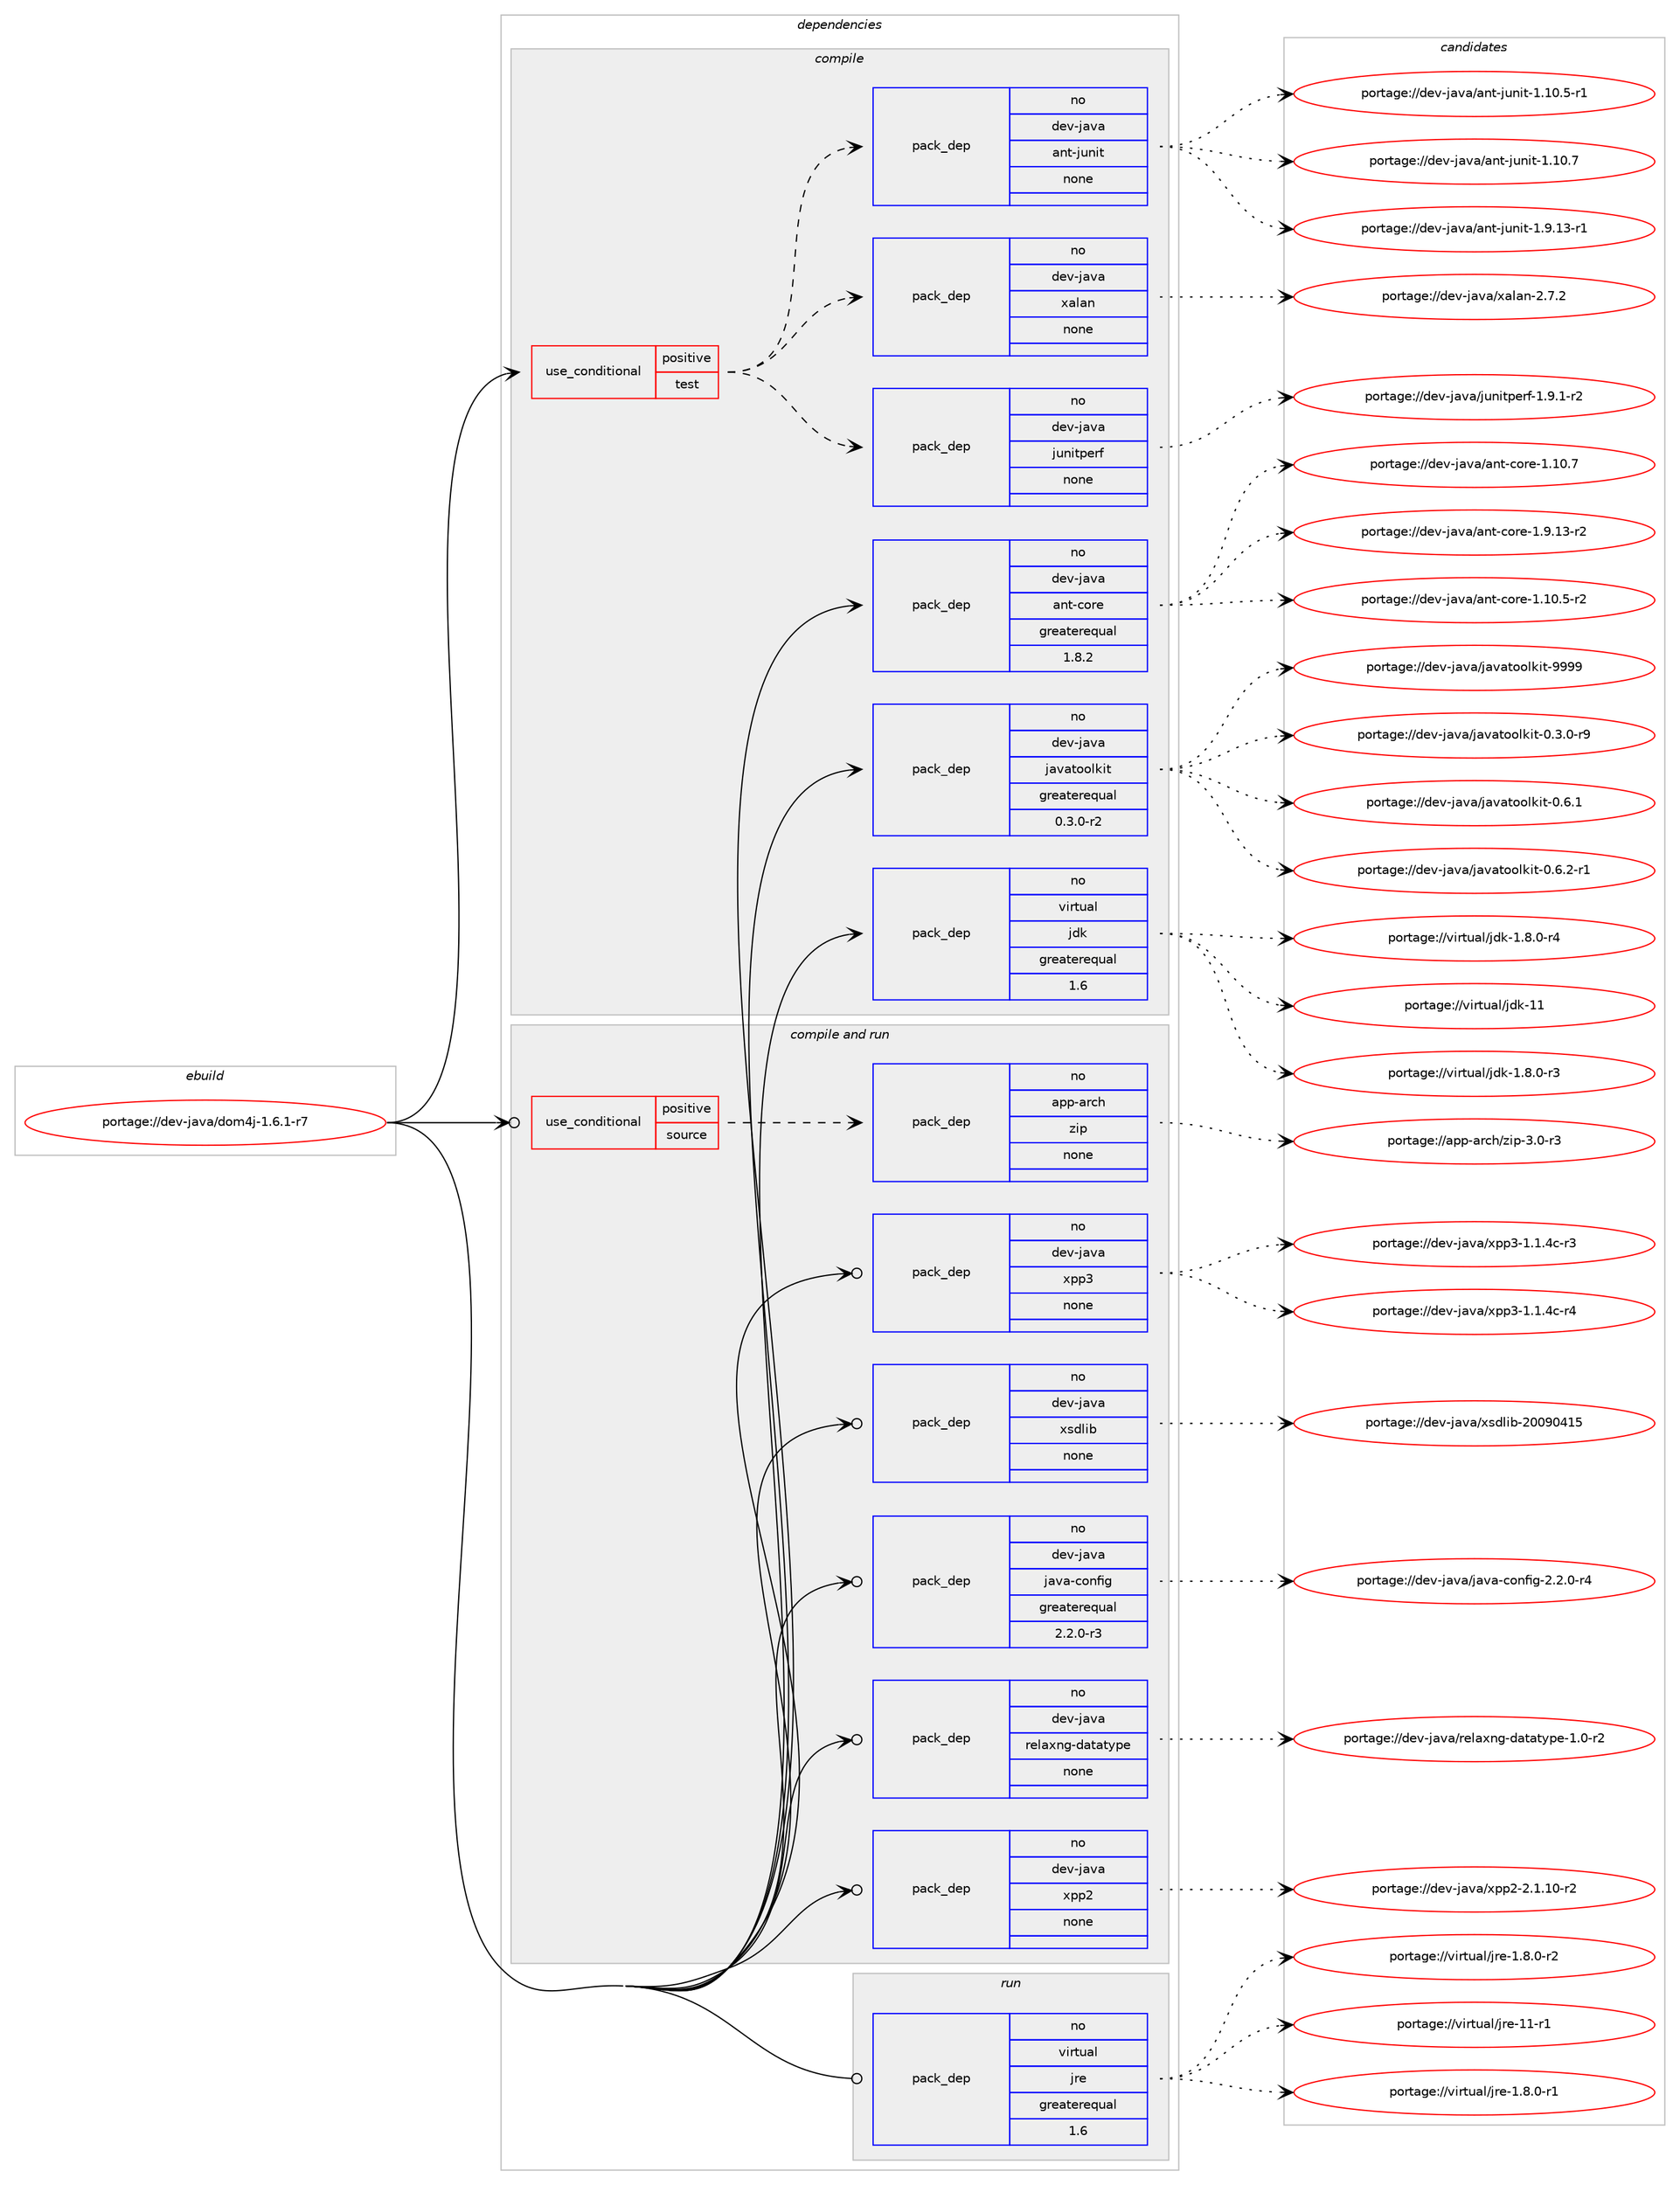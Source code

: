digraph prolog {

# *************
# Graph options
# *************

newrank=true;
concentrate=true;
compound=true;
graph [rankdir=LR,fontname=Helvetica,fontsize=10,ranksep=1.5];#, ranksep=2.5, nodesep=0.2];
edge  [arrowhead=vee];
node  [fontname=Helvetica,fontsize=10];

# **********
# The ebuild
# **********

subgraph cluster_leftcol {
color=gray;
rank=same;
label=<<i>ebuild</i>>;
id [label="portage://dev-java/dom4j-1.6.1-r7", color=red, width=4, href="../dev-java/dom4j-1.6.1-r7.svg"];
}

# ****************
# The dependencies
# ****************

subgraph cluster_midcol {
color=gray;
label=<<i>dependencies</i>>;
subgraph cluster_compile {
fillcolor="#eeeeee";
style=filled;
label=<<i>compile</i>>;
subgraph cond18210 {
dependency87629 [label=<<TABLE BORDER="0" CELLBORDER="1" CELLSPACING="0" CELLPADDING="4"><TR><TD ROWSPAN="3" CELLPADDING="10">use_conditional</TD></TR><TR><TD>positive</TD></TR><TR><TD>test</TD></TR></TABLE>>, shape=none, color=red];
subgraph pack66708 {
dependency87630 [label=<<TABLE BORDER="0" CELLBORDER="1" CELLSPACING="0" CELLPADDING="4" WIDTH="220"><TR><TD ROWSPAN="6" CELLPADDING="30">pack_dep</TD></TR><TR><TD WIDTH="110">no</TD></TR><TR><TD>dev-java</TD></TR><TR><TD>xalan</TD></TR><TR><TD>none</TD></TR><TR><TD></TD></TR></TABLE>>, shape=none, color=blue];
}
dependency87629:e -> dependency87630:w [weight=20,style="dashed",arrowhead="vee"];
subgraph pack66709 {
dependency87631 [label=<<TABLE BORDER="0" CELLBORDER="1" CELLSPACING="0" CELLPADDING="4" WIDTH="220"><TR><TD ROWSPAN="6" CELLPADDING="30">pack_dep</TD></TR><TR><TD WIDTH="110">no</TD></TR><TR><TD>dev-java</TD></TR><TR><TD>ant-junit</TD></TR><TR><TD>none</TD></TR><TR><TD></TD></TR></TABLE>>, shape=none, color=blue];
}
dependency87629:e -> dependency87631:w [weight=20,style="dashed",arrowhead="vee"];
subgraph pack66710 {
dependency87632 [label=<<TABLE BORDER="0" CELLBORDER="1" CELLSPACING="0" CELLPADDING="4" WIDTH="220"><TR><TD ROWSPAN="6" CELLPADDING="30">pack_dep</TD></TR><TR><TD WIDTH="110">no</TD></TR><TR><TD>dev-java</TD></TR><TR><TD>junitperf</TD></TR><TR><TD>none</TD></TR><TR><TD></TD></TR></TABLE>>, shape=none, color=blue];
}
dependency87629:e -> dependency87632:w [weight=20,style="dashed",arrowhead="vee"];
}
id:e -> dependency87629:w [weight=20,style="solid",arrowhead="vee"];
subgraph pack66711 {
dependency87633 [label=<<TABLE BORDER="0" CELLBORDER="1" CELLSPACING="0" CELLPADDING="4" WIDTH="220"><TR><TD ROWSPAN="6" CELLPADDING="30">pack_dep</TD></TR><TR><TD WIDTH="110">no</TD></TR><TR><TD>dev-java</TD></TR><TR><TD>ant-core</TD></TR><TR><TD>greaterequal</TD></TR><TR><TD>1.8.2</TD></TR></TABLE>>, shape=none, color=blue];
}
id:e -> dependency87633:w [weight=20,style="solid",arrowhead="vee"];
subgraph pack66712 {
dependency87634 [label=<<TABLE BORDER="0" CELLBORDER="1" CELLSPACING="0" CELLPADDING="4" WIDTH="220"><TR><TD ROWSPAN="6" CELLPADDING="30">pack_dep</TD></TR><TR><TD WIDTH="110">no</TD></TR><TR><TD>dev-java</TD></TR><TR><TD>javatoolkit</TD></TR><TR><TD>greaterequal</TD></TR><TR><TD>0.3.0-r2</TD></TR></TABLE>>, shape=none, color=blue];
}
id:e -> dependency87634:w [weight=20,style="solid",arrowhead="vee"];
subgraph pack66713 {
dependency87635 [label=<<TABLE BORDER="0" CELLBORDER="1" CELLSPACING="0" CELLPADDING="4" WIDTH="220"><TR><TD ROWSPAN="6" CELLPADDING="30">pack_dep</TD></TR><TR><TD WIDTH="110">no</TD></TR><TR><TD>virtual</TD></TR><TR><TD>jdk</TD></TR><TR><TD>greaterequal</TD></TR><TR><TD>1.6</TD></TR></TABLE>>, shape=none, color=blue];
}
id:e -> dependency87635:w [weight=20,style="solid",arrowhead="vee"];
}
subgraph cluster_compileandrun {
fillcolor="#eeeeee";
style=filled;
label=<<i>compile and run</i>>;
subgraph cond18211 {
dependency87636 [label=<<TABLE BORDER="0" CELLBORDER="1" CELLSPACING="0" CELLPADDING="4"><TR><TD ROWSPAN="3" CELLPADDING="10">use_conditional</TD></TR><TR><TD>positive</TD></TR><TR><TD>source</TD></TR></TABLE>>, shape=none, color=red];
subgraph pack66714 {
dependency87637 [label=<<TABLE BORDER="0" CELLBORDER="1" CELLSPACING="0" CELLPADDING="4" WIDTH="220"><TR><TD ROWSPAN="6" CELLPADDING="30">pack_dep</TD></TR><TR><TD WIDTH="110">no</TD></TR><TR><TD>app-arch</TD></TR><TR><TD>zip</TD></TR><TR><TD>none</TD></TR><TR><TD></TD></TR></TABLE>>, shape=none, color=blue];
}
dependency87636:e -> dependency87637:w [weight=20,style="dashed",arrowhead="vee"];
}
id:e -> dependency87636:w [weight=20,style="solid",arrowhead="odotvee"];
subgraph pack66715 {
dependency87638 [label=<<TABLE BORDER="0" CELLBORDER="1" CELLSPACING="0" CELLPADDING="4" WIDTH="220"><TR><TD ROWSPAN="6" CELLPADDING="30">pack_dep</TD></TR><TR><TD WIDTH="110">no</TD></TR><TR><TD>dev-java</TD></TR><TR><TD>java-config</TD></TR><TR><TD>greaterequal</TD></TR><TR><TD>2.2.0-r3</TD></TR></TABLE>>, shape=none, color=blue];
}
id:e -> dependency87638:w [weight=20,style="solid",arrowhead="odotvee"];
subgraph pack66716 {
dependency87639 [label=<<TABLE BORDER="0" CELLBORDER="1" CELLSPACING="0" CELLPADDING="4" WIDTH="220"><TR><TD ROWSPAN="6" CELLPADDING="30">pack_dep</TD></TR><TR><TD WIDTH="110">no</TD></TR><TR><TD>dev-java</TD></TR><TR><TD>relaxng-datatype</TD></TR><TR><TD>none</TD></TR><TR><TD></TD></TR></TABLE>>, shape=none, color=blue];
}
id:e -> dependency87639:w [weight=20,style="solid",arrowhead="odotvee"];
subgraph pack66717 {
dependency87640 [label=<<TABLE BORDER="0" CELLBORDER="1" CELLSPACING="0" CELLPADDING="4" WIDTH="220"><TR><TD ROWSPAN="6" CELLPADDING="30">pack_dep</TD></TR><TR><TD WIDTH="110">no</TD></TR><TR><TD>dev-java</TD></TR><TR><TD>xpp2</TD></TR><TR><TD>none</TD></TR><TR><TD></TD></TR></TABLE>>, shape=none, color=blue];
}
id:e -> dependency87640:w [weight=20,style="solid",arrowhead="odotvee"];
subgraph pack66718 {
dependency87641 [label=<<TABLE BORDER="0" CELLBORDER="1" CELLSPACING="0" CELLPADDING="4" WIDTH="220"><TR><TD ROWSPAN="6" CELLPADDING="30">pack_dep</TD></TR><TR><TD WIDTH="110">no</TD></TR><TR><TD>dev-java</TD></TR><TR><TD>xpp3</TD></TR><TR><TD>none</TD></TR><TR><TD></TD></TR></TABLE>>, shape=none, color=blue];
}
id:e -> dependency87641:w [weight=20,style="solid",arrowhead="odotvee"];
subgraph pack66719 {
dependency87642 [label=<<TABLE BORDER="0" CELLBORDER="1" CELLSPACING="0" CELLPADDING="4" WIDTH="220"><TR><TD ROWSPAN="6" CELLPADDING="30">pack_dep</TD></TR><TR><TD WIDTH="110">no</TD></TR><TR><TD>dev-java</TD></TR><TR><TD>xsdlib</TD></TR><TR><TD>none</TD></TR><TR><TD></TD></TR></TABLE>>, shape=none, color=blue];
}
id:e -> dependency87642:w [weight=20,style="solid",arrowhead="odotvee"];
}
subgraph cluster_run {
fillcolor="#eeeeee";
style=filled;
label=<<i>run</i>>;
subgraph pack66720 {
dependency87643 [label=<<TABLE BORDER="0" CELLBORDER="1" CELLSPACING="0" CELLPADDING="4" WIDTH="220"><TR><TD ROWSPAN="6" CELLPADDING="30">pack_dep</TD></TR><TR><TD WIDTH="110">no</TD></TR><TR><TD>virtual</TD></TR><TR><TD>jre</TD></TR><TR><TD>greaterequal</TD></TR><TR><TD>1.6</TD></TR></TABLE>>, shape=none, color=blue];
}
id:e -> dependency87643:w [weight=20,style="solid",arrowhead="odot"];
}
}

# **************
# The candidates
# **************

subgraph cluster_choices {
rank=same;
color=gray;
label=<<i>candidates</i>>;

subgraph choice66708 {
color=black;
nodesep=1;
choiceportage100101118451069711897471209710897110455046554650 [label="portage://dev-java/xalan-2.7.2", color=red, width=4,href="../dev-java/xalan-2.7.2.svg"];
dependency87630:e -> choiceportage100101118451069711897471209710897110455046554650:w [style=dotted,weight="100"];
}
subgraph choice66709 {
color=black;
nodesep=1;
choiceportage100101118451069711897479711011645106117110105116454946494846534511449 [label="portage://dev-java/ant-junit-1.10.5-r1", color=red, width=4,href="../dev-java/ant-junit-1.10.5-r1.svg"];
choiceportage10010111845106971189747971101164510611711010511645494649484655 [label="portage://dev-java/ant-junit-1.10.7", color=red, width=4,href="../dev-java/ant-junit-1.10.7.svg"];
choiceportage100101118451069711897479711011645106117110105116454946574649514511449 [label="portage://dev-java/ant-junit-1.9.13-r1", color=red, width=4,href="../dev-java/ant-junit-1.9.13-r1.svg"];
dependency87631:e -> choiceportage100101118451069711897479711011645106117110105116454946494846534511449:w [style=dotted,weight="100"];
dependency87631:e -> choiceportage10010111845106971189747971101164510611711010511645494649484655:w [style=dotted,weight="100"];
dependency87631:e -> choiceportage100101118451069711897479711011645106117110105116454946574649514511449:w [style=dotted,weight="100"];
}
subgraph choice66710 {
color=black;
nodesep=1;
choiceportage100101118451069711897471061171101051161121011141024549465746494511450 [label="portage://dev-java/junitperf-1.9.1-r2", color=red, width=4,href="../dev-java/junitperf-1.9.1-r2.svg"];
dependency87632:e -> choiceportage100101118451069711897471061171101051161121011141024549465746494511450:w [style=dotted,weight="100"];
}
subgraph choice66711 {
color=black;
nodesep=1;
choiceportage10010111845106971189747971101164599111114101454946494846534511450 [label="portage://dev-java/ant-core-1.10.5-r2", color=red, width=4,href="../dev-java/ant-core-1.10.5-r2.svg"];
choiceportage1001011184510697118974797110116459911111410145494649484655 [label="portage://dev-java/ant-core-1.10.7", color=red, width=4,href="../dev-java/ant-core-1.10.7.svg"];
choiceportage10010111845106971189747971101164599111114101454946574649514511450 [label="portage://dev-java/ant-core-1.9.13-r2", color=red, width=4,href="../dev-java/ant-core-1.9.13-r2.svg"];
dependency87633:e -> choiceportage10010111845106971189747971101164599111114101454946494846534511450:w [style=dotted,weight="100"];
dependency87633:e -> choiceportage1001011184510697118974797110116459911111410145494649484655:w [style=dotted,weight="100"];
dependency87633:e -> choiceportage10010111845106971189747971101164599111114101454946574649514511450:w [style=dotted,weight="100"];
}
subgraph choice66712 {
color=black;
nodesep=1;
choiceportage1001011184510697118974710697118971161111111081071051164548465146484511457 [label="portage://dev-java/javatoolkit-0.3.0-r9", color=red, width=4,href="../dev-java/javatoolkit-0.3.0-r9.svg"];
choiceportage100101118451069711897471069711897116111111108107105116454846544649 [label="portage://dev-java/javatoolkit-0.6.1", color=red, width=4,href="../dev-java/javatoolkit-0.6.1.svg"];
choiceportage1001011184510697118974710697118971161111111081071051164548465446504511449 [label="portage://dev-java/javatoolkit-0.6.2-r1", color=red, width=4,href="../dev-java/javatoolkit-0.6.2-r1.svg"];
choiceportage1001011184510697118974710697118971161111111081071051164557575757 [label="portage://dev-java/javatoolkit-9999", color=red, width=4,href="../dev-java/javatoolkit-9999.svg"];
dependency87634:e -> choiceportage1001011184510697118974710697118971161111111081071051164548465146484511457:w [style=dotted,weight="100"];
dependency87634:e -> choiceportage100101118451069711897471069711897116111111108107105116454846544649:w [style=dotted,weight="100"];
dependency87634:e -> choiceportage1001011184510697118974710697118971161111111081071051164548465446504511449:w [style=dotted,weight="100"];
dependency87634:e -> choiceportage1001011184510697118974710697118971161111111081071051164557575757:w [style=dotted,weight="100"];
}
subgraph choice66713 {
color=black;
nodesep=1;
choiceportage11810511411611797108471061001074549465646484511451 [label="portage://virtual/jdk-1.8.0-r3", color=red, width=4,href="../virtual/jdk-1.8.0-r3.svg"];
choiceportage11810511411611797108471061001074549465646484511452 [label="portage://virtual/jdk-1.8.0-r4", color=red, width=4,href="../virtual/jdk-1.8.0-r4.svg"];
choiceportage1181051141161179710847106100107454949 [label="portage://virtual/jdk-11", color=red, width=4,href="../virtual/jdk-11.svg"];
dependency87635:e -> choiceportage11810511411611797108471061001074549465646484511451:w [style=dotted,weight="100"];
dependency87635:e -> choiceportage11810511411611797108471061001074549465646484511452:w [style=dotted,weight="100"];
dependency87635:e -> choiceportage1181051141161179710847106100107454949:w [style=dotted,weight="100"];
}
subgraph choice66714 {
color=black;
nodesep=1;
choiceportage9711211245971149910447122105112455146484511451 [label="portage://app-arch/zip-3.0-r3", color=red, width=4,href="../app-arch/zip-3.0-r3.svg"];
dependency87637:e -> choiceportage9711211245971149910447122105112455146484511451:w [style=dotted,weight="100"];
}
subgraph choice66715 {
color=black;
nodesep=1;
choiceportage10010111845106971189747106971189745991111101021051034550465046484511452 [label="portage://dev-java/java-config-2.2.0-r4", color=red, width=4,href="../dev-java/java-config-2.2.0-r4.svg"];
dependency87638:e -> choiceportage10010111845106971189747106971189745991111101021051034550465046484511452:w [style=dotted,weight="100"];
}
subgraph choice66716 {
color=black;
nodesep=1;
choiceportage1001011184510697118974711410110897120110103451009711697116121112101454946484511450 [label="portage://dev-java/relaxng-datatype-1.0-r2", color=red, width=4,href="../dev-java/relaxng-datatype-1.0-r2.svg"];
dependency87639:e -> choiceportage1001011184510697118974711410110897120110103451009711697116121112101454946484511450:w [style=dotted,weight="100"];
}
subgraph choice66717 {
color=black;
nodesep=1;
choiceportage1001011184510697118974712011211250455046494649484511450 [label="portage://dev-java/xpp2-2.1.10-r2", color=red, width=4,href="../dev-java/xpp2-2.1.10-r2.svg"];
dependency87640:e -> choiceportage1001011184510697118974712011211250455046494649484511450:w [style=dotted,weight="100"];
}
subgraph choice66718 {
color=black;
nodesep=1;
choiceportage1001011184510697118974712011211251454946494652994511451 [label="portage://dev-java/xpp3-1.1.4c-r3", color=red, width=4,href="../dev-java/xpp3-1.1.4c-r3.svg"];
choiceportage1001011184510697118974712011211251454946494652994511452 [label="portage://dev-java/xpp3-1.1.4c-r4", color=red, width=4,href="../dev-java/xpp3-1.1.4c-r4.svg"];
dependency87641:e -> choiceportage1001011184510697118974712011211251454946494652994511451:w [style=dotted,weight="100"];
dependency87641:e -> choiceportage1001011184510697118974712011211251454946494652994511452:w [style=dotted,weight="100"];
}
subgraph choice66719 {
color=black;
nodesep=1;
choiceportage1001011184510697118974712011510010810598455048485748524953 [label="portage://dev-java/xsdlib-20090415", color=red, width=4,href="../dev-java/xsdlib-20090415.svg"];
dependency87642:e -> choiceportage1001011184510697118974712011510010810598455048485748524953:w [style=dotted,weight="100"];
}
subgraph choice66720 {
color=black;
nodesep=1;
choiceportage11810511411611797108471061141014549465646484511449 [label="portage://virtual/jre-1.8.0-r1", color=red, width=4,href="../virtual/jre-1.8.0-r1.svg"];
choiceportage11810511411611797108471061141014549465646484511450 [label="portage://virtual/jre-1.8.0-r2", color=red, width=4,href="../virtual/jre-1.8.0-r2.svg"];
choiceportage11810511411611797108471061141014549494511449 [label="portage://virtual/jre-11-r1", color=red, width=4,href="../virtual/jre-11-r1.svg"];
dependency87643:e -> choiceportage11810511411611797108471061141014549465646484511449:w [style=dotted,weight="100"];
dependency87643:e -> choiceportage11810511411611797108471061141014549465646484511450:w [style=dotted,weight="100"];
dependency87643:e -> choiceportage11810511411611797108471061141014549494511449:w [style=dotted,weight="100"];
}
}

}
